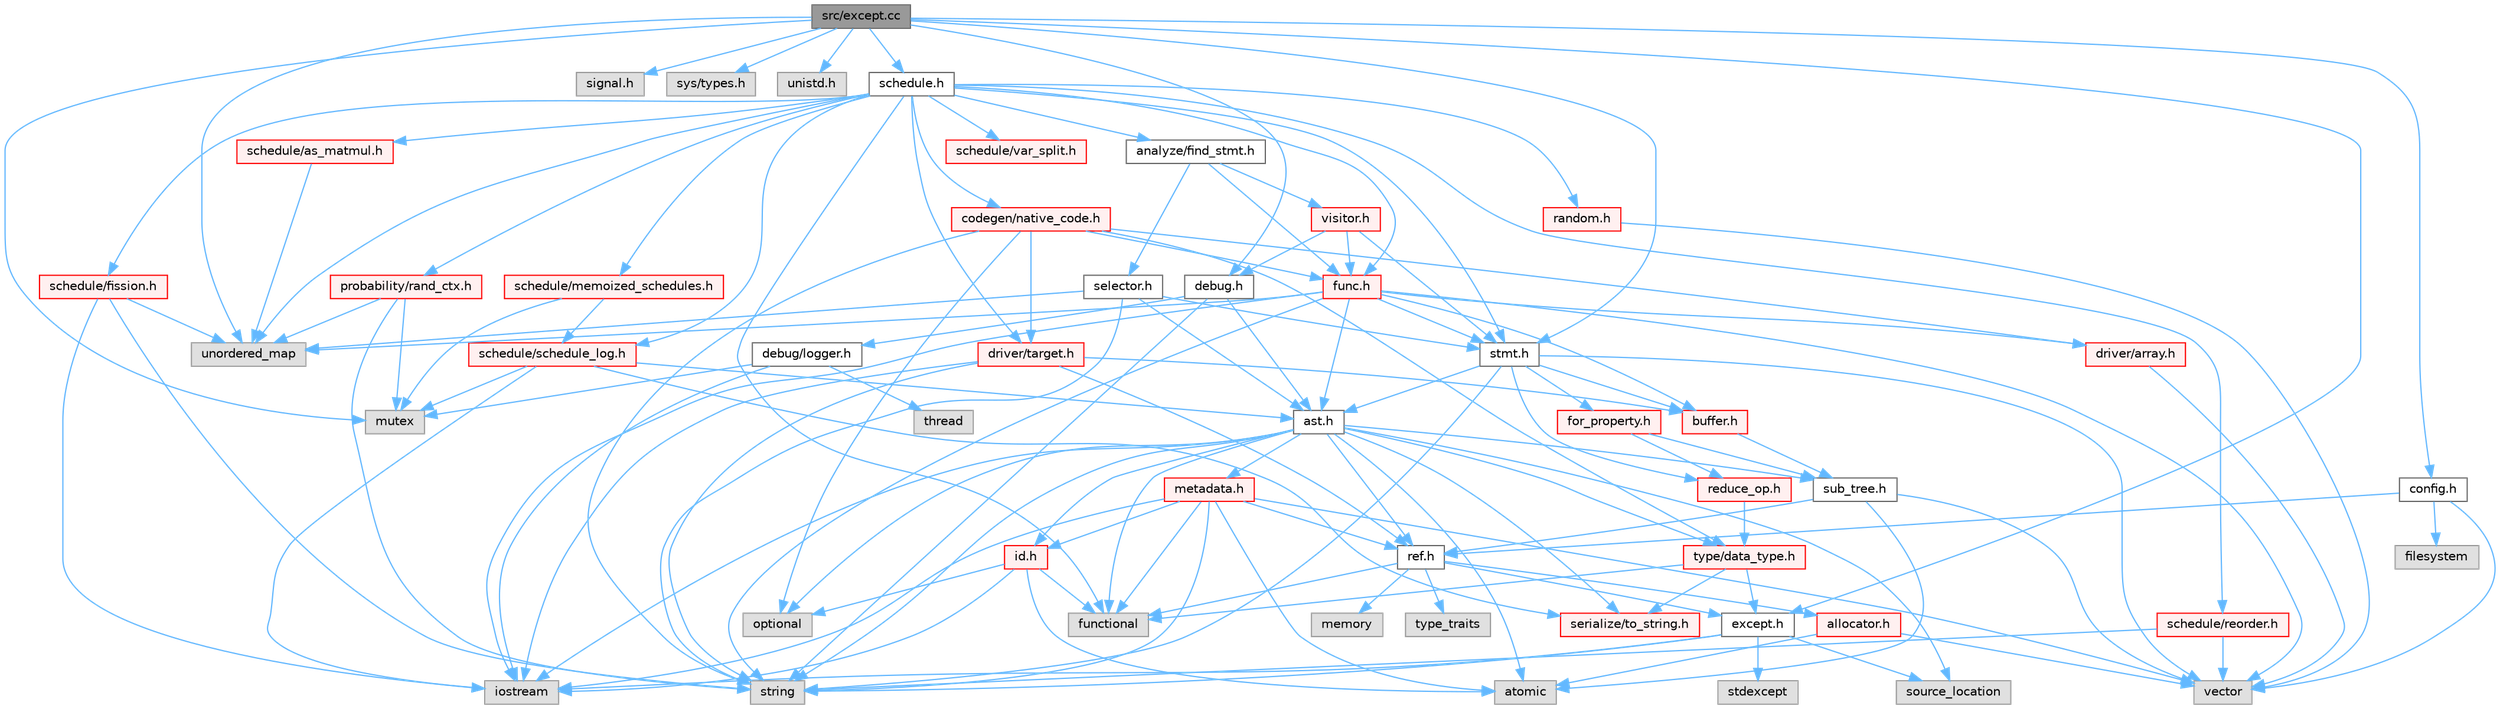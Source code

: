 digraph "src/except.cc"
{
 // LATEX_PDF_SIZE
  bgcolor="transparent";
  edge [fontname=Helvetica,fontsize=10,labelfontname=Helvetica,labelfontsize=10];
  node [fontname=Helvetica,fontsize=10,shape=box,height=0.2,width=0.4];
  Node1 [label="src/except.cc",height=0.2,width=0.4,color="gray40", fillcolor="grey60", style="filled", fontcolor="black",tooltip=" "];
  Node1 -> Node2 [color="steelblue1",style="solid"];
  Node2 [label="mutex",height=0.2,width=0.4,color="grey60", fillcolor="#E0E0E0", style="filled",tooltip=" "];
  Node1 -> Node3 [color="steelblue1",style="solid"];
  Node3 [label="unordered_map",height=0.2,width=0.4,color="grey60", fillcolor="#E0E0E0", style="filled",tooltip=" "];
  Node1 -> Node4 [color="steelblue1",style="solid"];
  Node4 [label="signal.h",height=0.2,width=0.4,color="grey60", fillcolor="#E0E0E0", style="filled",tooltip=" "];
  Node1 -> Node5 [color="steelblue1",style="solid"];
  Node5 [label="sys/types.h",height=0.2,width=0.4,color="grey60", fillcolor="#E0E0E0", style="filled",tooltip=" "];
  Node1 -> Node6 [color="steelblue1",style="solid"];
  Node6 [label="unistd.h",height=0.2,width=0.4,color="grey60", fillcolor="#E0E0E0", style="filled",tooltip=" "];
  Node1 -> Node7 [color="steelblue1",style="solid"];
  Node7 [label="config.h",height=0.2,width=0.4,color="grey40", fillcolor="white", style="filled",URL="$config_8h.html",tooltip=" "];
  Node7 -> Node8 [color="steelblue1",style="solid"];
  Node8 [label="filesystem",height=0.2,width=0.4,color="grey60", fillcolor="#E0E0E0", style="filled",tooltip=" "];
  Node7 -> Node9 [color="steelblue1",style="solid"];
  Node9 [label="vector",height=0.2,width=0.4,color="grey60", fillcolor="#E0E0E0", style="filled",tooltip=" "];
  Node7 -> Node10 [color="steelblue1",style="solid"];
  Node10 [label="ref.h",height=0.2,width=0.4,color="grey40", fillcolor="white", style="filled",URL="$ref_8h.html",tooltip=" "];
  Node10 -> Node11 [color="steelblue1",style="solid"];
  Node11 [label="functional",height=0.2,width=0.4,color="grey60", fillcolor="#E0E0E0", style="filled",tooltip=" "];
  Node10 -> Node12 [color="steelblue1",style="solid"];
  Node12 [label="memory",height=0.2,width=0.4,color="grey60", fillcolor="#E0E0E0", style="filled",tooltip=" "];
  Node10 -> Node13 [color="steelblue1",style="solid"];
  Node13 [label="type_traits",height=0.2,width=0.4,color="grey60", fillcolor="#E0E0E0", style="filled",tooltip=" "];
  Node10 -> Node14 [color="steelblue1",style="solid"];
  Node14 [label="allocator.h",height=0.2,width=0.4,color="red", fillcolor="#FFF0F0", style="filled",URL="$allocator_8h.html",tooltip=" "];
  Node14 -> Node15 [color="steelblue1",style="solid"];
  Node15 [label="atomic",height=0.2,width=0.4,color="grey60", fillcolor="#E0E0E0", style="filled",tooltip=" "];
  Node14 -> Node9 [color="steelblue1",style="solid"];
  Node10 -> Node18 [color="steelblue1",style="solid"];
  Node18 [label="except.h",height=0.2,width=0.4,color="grey40", fillcolor="white", style="filled",URL="$except_8h.html",tooltip=" "];
  Node18 -> Node19 [color="steelblue1",style="solid"];
  Node19 [label="iostream",height=0.2,width=0.4,color="grey60", fillcolor="#E0E0E0", style="filled",tooltip=" "];
  Node18 -> Node20 [color="steelblue1",style="solid"];
  Node20 [label="source_location",height=0.2,width=0.4,color="grey60", fillcolor="#E0E0E0", style="filled",tooltip=" "];
  Node18 -> Node21 [color="steelblue1",style="solid"];
  Node21 [label="stdexcept",height=0.2,width=0.4,color="grey60", fillcolor="#E0E0E0", style="filled",tooltip=" "];
  Node18 -> Node22 [color="steelblue1",style="solid"];
  Node22 [label="string",height=0.2,width=0.4,color="grey60", fillcolor="#E0E0E0", style="filled",tooltip=" "];
  Node1 -> Node23 [color="steelblue1",style="solid"];
  Node23 [label="debug.h",height=0.2,width=0.4,color="grey40", fillcolor="white", style="filled",URL="$debug_8h.html",tooltip=" "];
  Node23 -> Node22 [color="steelblue1",style="solid"];
  Node23 -> Node24 [color="steelblue1",style="solid"];
  Node24 [label="ast.h",height=0.2,width=0.4,color="grey40", fillcolor="white", style="filled",URL="$ast_8h.html",tooltip=" "];
  Node24 -> Node15 [color="steelblue1",style="solid"];
  Node24 -> Node11 [color="steelblue1",style="solid"];
  Node24 -> Node19 [color="steelblue1",style="solid"];
  Node24 -> Node25 [color="steelblue1",style="solid"];
  Node25 [label="optional",height=0.2,width=0.4,color="grey60", fillcolor="#E0E0E0", style="filled",tooltip=" "];
  Node24 -> Node20 [color="steelblue1",style="solid"];
  Node24 -> Node22 [color="steelblue1",style="solid"];
  Node24 -> Node26 [color="steelblue1",style="solid"];
  Node26 [label="id.h",height=0.2,width=0.4,color="red", fillcolor="#FFF0F0", style="filled",URL="$id_8h.html",tooltip=" "];
  Node26 -> Node15 [color="steelblue1",style="solid"];
  Node26 -> Node11 [color="steelblue1",style="solid"];
  Node26 -> Node19 [color="steelblue1",style="solid"];
  Node26 -> Node25 [color="steelblue1",style="solid"];
  Node24 -> Node28 [color="steelblue1",style="solid"];
  Node28 [label="metadata.h",height=0.2,width=0.4,color="red", fillcolor="#FFF0F0", style="filled",URL="$metadata_8h.html",tooltip=" "];
  Node28 -> Node15 [color="steelblue1",style="solid"];
  Node28 -> Node11 [color="steelblue1",style="solid"];
  Node28 -> Node19 [color="steelblue1",style="solid"];
  Node28 -> Node22 [color="steelblue1",style="solid"];
  Node28 -> Node9 [color="steelblue1",style="solid"];
  Node28 -> Node26 [color="steelblue1",style="solid"];
  Node28 -> Node10 [color="steelblue1",style="solid"];
  Node24 -> Node10 [color="steelblue1",style="solid"];
  Node24 -> Node31 [color="steelblue1",style="solid"];
  Node31 [label="serialize/to_string.h",height=0.2,width=0.4,color="red", fillcolor="#FFF0F0", style="filled",URL="$to__string_8h.html",tooltip=" "];
  Node24 -> Node33 [color="steelblue1",style="solid"];
  Node33 [label="sub_tree.h",height=0.2,width=0.4,color="grey40", fillcolor="white", style="filled",URL="$sub__tree_8h.html",tooltip=" "];
  Node33 -> Node15 [color="steelblue1",style="solid"];
  Node33 -> Node9 [color="steelblue1",style="solid"];
  Node33 -> Node10 [color="steelblue1",style="solid"];
  Node24 -> Node34 [color="steelblue1",style="solid"];
  Node34 [label="type/data_type.h",height=0.2,width=0.4,color="red", fillcolor="#FFF0F0", style="filled",URL="$data__type_8h.html",tooltip=" "];
  Node34 -> Node11 [color="steelblue1",style="solid"];
  Node34 -> Node18 [color="steelblue1",style="solid"];
  Node34 -> Node31 [color="steelblue1",style="solid"];
  Node23 -> Node43 [color="steelblue1",style="solid"];
  Node43 [label="debug/logger.h",height=0.2,width=0.4,color="grey40", fillcolor="white", style="filled",URL="$logger_8h.html",tooltip=" "];
  Node43 -> Node19 [color="steelblue1",style="solid"];
  Node43 -> Node2 [color="steelblue1",style="solid"];
  Node43 -> Node44 [color="steelblue1",style="solid"];
  Node44 [label="thread",height=0.2,width=0.4,color="grey60", fillcolor="#E0E0E0", style="filled",tooltip=" "];
  Node1 -> Node18 [color="steelblue1",style="solid"];
  Node1 -> Node45 [color="steelblue1",style="solid"];
  Node45 [label="schedule.h",height=0.2,width=0.4,color="grey40", fillcolor="white", style="filled",URL="$schedule_8h.html",tooltip=" "];
  Node45 -> Node11 [color="steelblue1",style="solid"];
  Node45 -> Node3 [color="steelblue1",style="solid"];
  Node45 -> Node46 [color="steelblue1",style="solid"];
  Node46 [label="analyze/find_stmt.h",height=0.2,width=0.4,color="grey40", fillcolor="white", style="filled",URL="$find__stmt_8h.html",tooltip=" "];
  Node46 -> Node47 [color="steelblue1",style="solid"];
  Node47 [label="func.h",height=0.2,width=0.4,color="red", fillcolor="#FFF0F0", style="filled",URL="$func_8h.html",tooltip=" "];
  Node47 -> Node19 [color="steelblue1",style="solid"];
  Node47 -> Node22 [color="steelblue1",style="solid"];
  Node47 -> Node3 [color="steelblue1",style="solid"];
  Node47 -> Node9 [color="steelblue1",style="solid"];
  Node47 -> Node24 [color="steelblue1",style="solid"];
  Node47 -> Node49 [color="steelblue1",style="solid"];
  Node49 [label="buffer.h",height=0.2,width=0.4,color="red", fillcolor="#FFF0F0", style="filled",URL="$buffer_8h.html",tooltip=" "];
  Node49 -> Node33 [color="steelblue1",style="solid"];
  Node47 -> Node54 [color="steelblue1",style="solid"];
  Node54 [label="driver/array.h",height=0.2,width=0.4,color="red", fillcolor="#FFF0F0", style="filled",URL="$array_8h.html",tooltip=" "];
  Node54 -> Node9 [color="steelblue1",style="solid"];
  Node47 -> Node58 [color="steelblue1",style="solid"];
  Node58 [label="stmt.h",height=0.2,width=0.4,color="grey40", fillcolor="white", style="filled",URL="$stmt_8h.html",tooltip=" "];
  Node58 -> Node22 [color="steelblue1",style="solid"];
  Node58 -> Node9 [color="steelblue1",style="solid"];
  Node58 -> Node24 [color="steelblue1",style="solid"];
  Node58 -> Node49 [color="steelblue1",style="solid"];
  Node58 -> Node59 [color="steelblue1",style="solid"];
  Node59 [label="for_property.h",height=0.2,width=0.4,color="red", fillcolor="#FFF0F0", style="filled",URL="$for__property_8h.html",tooltip=" "];
  Node59 -> Node63 [color="steelblue1",style="solid"];
  Node63 [label="reduce_op.h",height=0.2,width=0.4,color="red", fillcolor="#FFF0F0", style="filled",URL="$reduce__op_8h.html",tooltip=" "];
  Node63 -> Node34 [color="steelblue1",style="solid"];
  Node59 -> Node33 [color="steelblue1",style="solid"];
  Node58 -> Node63 [color="steelblue1",style="solid"];
  Node46 -> Node64 [color="steelblue1",style="solid"];
  Node64 [label="selector.h",height=0.2,width=0.4,color="grey40", fillcolor="white", style="filled",URL="$selector_8h.html",tooltip=" "];
  Node64 -> Node22 [color="steelblue1",style="solid"];
  Node64 -> Node3 [color="steelblue1",style="solid"];
  Node64 -> Node24 [color="steelblue1",style="solid"];
  Node64 -> Node58 [color="steelblue1",style="solid"];
  Node46 -> Node65 [color="steelblue1",style="solid"];
  Node65 [label="visitor.h",height=0.2,width=0.4,color="red", fillcolor="#FFF0F0", style="filled",URL="$visitor_8h.html",tooltip=" "];
  Node65 -> Node23 [color="steelblue1",style="solid"];
  Node65 -> Node47 [color="steelblue1",style="solid"];
  Node65 -> Node58 [color="steelblue1",style="solid"];
  Node45 -> Node66 [color="steelblue1",style="solid"];
  Node66 [label="codegen/native_code.h",height=0.2,width=0.4,color="red", fillcolor="#FFF0F0", style="filled",URL="$native__code_8h.html",tooltip=" "];
  Node66 -> Node25 [color="steelblue1",style="solid"];
  Node66 -> Node22 [color="steelblue1",style="solid"];
  Node66 -> Node54 [color="steelblue1",style="solid"];
  Node66 -> Node56 [color="steelblue1",style="solid"];
  Node56 [label="driver/target.h",height=0.2,width=0.4,color="red", fillcolor="#FFF0F0", style="filled",URL="$target_8h.html",tooltip=" "];
  Node56 -> Node19 [color="steelblue1",style="solid"];
  Node56 -> Node22 [color="steelblue1",style="solid"];
  Node56 -> Node49 [color="steelblue1",style="solid"];
  Node56 -> Node10 [color="steelblue1",style="solid"];
  Node66 -> Node47 [color="steelblue1",style="solid"];
  Node66 -> Node34 [color="steelblue1",style="solid"];
  Node45 -> Node56 [color="steelblue1",style="solid"];
  Node45 -> Node47 [color="steelblue1",style="solid"];
  Node45 -> Node67 [color="steelblue1",style="solid"];
  Node67 [label="probability/rand_ctx.h",height=0.2,width=0.4,color="red", fillcolor="#FFF0F0", style="filled",URL="$rand__ctx_8h.html",tooltip=" "];
  Node67 -> Node2 [color="steelblue1",style="solid"];
  Node67 -> Node22 [color="steelblue1",style="solid"];
  Node67 -> Node3 [color="steelblue1",style="solid"];
  Node45 -> Node76 [color="steelblue1",style="solid"];
  Node76 [label="random.h",height=0.2,width=0.4,color="red", fillcolor="#FFF0F0", style="filled",URL="$random_8h.html",tooltip=" "];
  Node76 -> Node9 [color="steelblue1",style="solid"];
  Node45 -> Node77 [color="steelblue1",style="solid"];
  Node77 [label="schedule/as_matmul.h",height=0.2,width=0.4,color="red", fillcolor="#FFF0F0", style="filled",URL="$as__matmul_8h.html",tooltip=" "];
  Node77 -> Node3 [color="steelblue1",style="solid"];
  Node45 -> Node86 [color="steelblue1",style="solid"];
  Node86 [label="schedule/fission.h",height=0.2,width=0.4,color="red", fillcolor="#FFF0F0", style="filled",URL="$fission_8h.html",tooltip=" "];
  Node86 -> Node19 [color="steelblue1",style="solid"];
  Node86 -> Node22 [color="steelblue1",style="solid"];
  Node86 -> Node3 [color="steelblue1",style="solid"];
  Node45 -> Node87 [color="steelblue1",style="solid"];
  Node87 [label="schedule/memoized_schedules.h",height=0.2,width=0.4,color="red", fillcolor="#FFF0F0", style="filled",URL="$memoized__schedules_8h.html",tooltip=" "];
  Node87 -> Node2 [color="steelblue1",style="solid"];
  Node87 -> Node88 [color="steelblue1",style="solid"];
  Node88 [label="schedule/schedule_log.h",height=0.2,width=0.4,color="red", fillcolor="#FFF0F0", style="filled",URL="$schedule__log_8h.html",tooltip=" "];
  Node88 -> Node19 [color="steelblue1",style="solid"];
  Node88 -> Node2 [color="steelblue1",style="solid"];
  Node88 -> Node24 [color="steelblue1",style="solid"];
  Node88 -> Node31 [color="steelblue1",style="solid"];
  Node45 -> Node90 [color="steelblue1",style="solid"];
  Node90 [label="schedule/reorder.h",height=0.2,width=0.4,color="red", fillcolor="#FFF0F0", style="filled",URL="$reorder_8h.html",tooltip=" "];
  Node90 -> Node22 [color="steelblue1",style="solid"];
  Node90 -> Node9 [color="steelblue1",style="solid"];
  Node45 -> Node88 [color="steelblue1",style="solid"];
  Node45 -> Node91 [color="steelblue1",style="solid"];
  Node91 [label="schedule/var_split.h",height=0.2,width=0.4,color="red", fillcolor="#FFF0F0", style="filled",URL="$var__split_8h.html",tooltip=" "];
  Node45 -> Node58 [color="steelblue1",style="solid"];
  Node1 -> Node58 [color="steelblue1",style="solid"];
}
